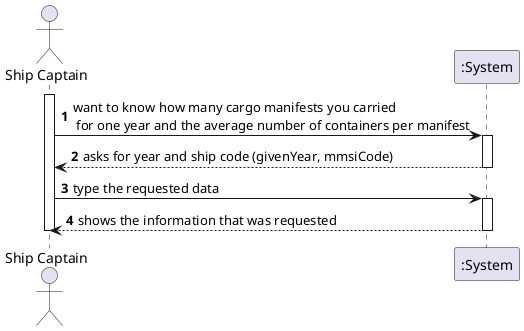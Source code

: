 @startuml
'https://plantuml.com/sequence-diagram

autonumber


actor "Ship Captain" as SP
participant ":System" as S
activate SP

SP -> S: want to know how many cargo manifests you carried \n for one year and the average number of containers per manifest

activate S
S --> SP:  asks for year and ship code (givenYear, mmsiCode)
deactivate S

SP -> S: type the requested data

activate S
S --> SP: shows the information that was requested
deactivate S

deactivate S
deactivate SP

@enduuml